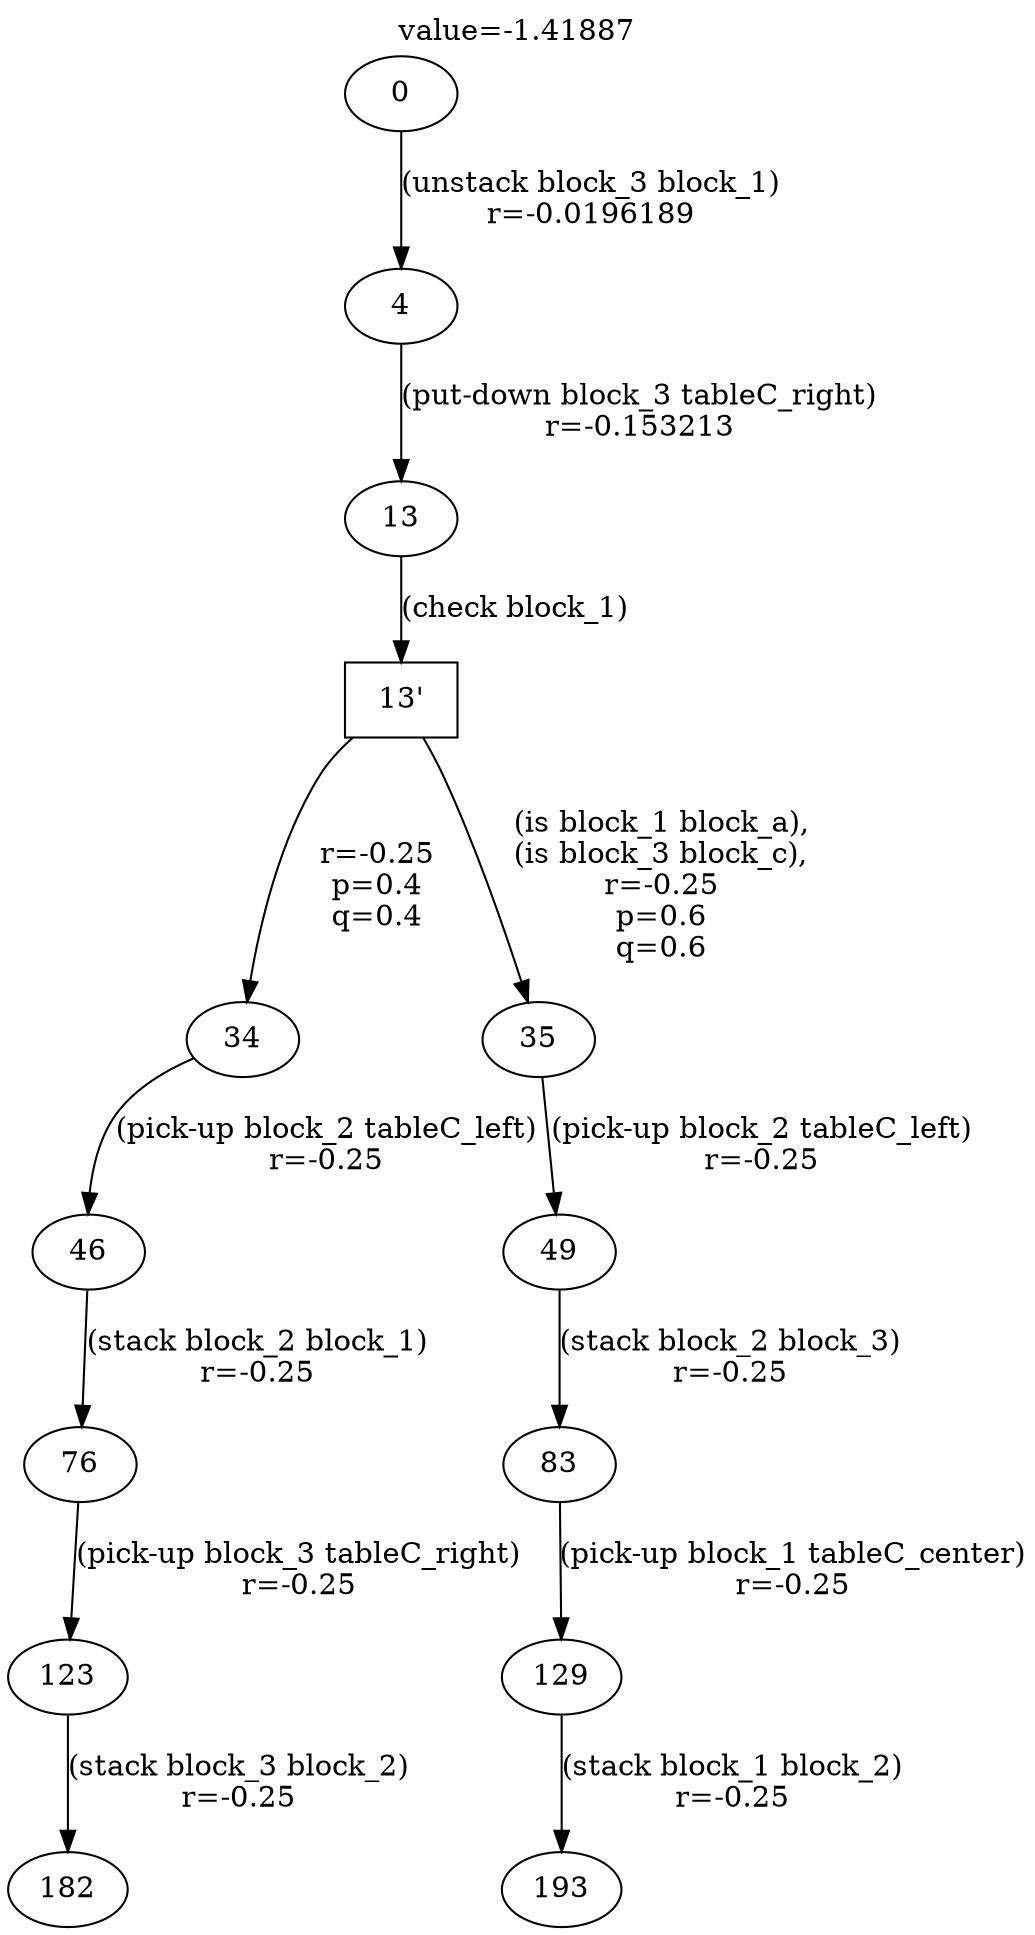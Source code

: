 digraph g{
label="value=-1.41887"
labelloc=top
0->4 [ label="(unstack block_3 block_1)
r=-0.0196189" ];
4->13 [ label="(put-down block_3 tableC_right)
r=-0.153213" ];
"13'" [ shape=box ] ;
13->"13'" [ label="(check block_1)" ];
"13'"->34 [ label="
r=-0.25
p=0.4
q=0.4" ];
34->46 [ label="(pick-up block_2 tableC_left)
r=-0.25" ];
46->76 [ label="(stack block_2 block_1)
r=-0.25" ];
76->123 [ label="(pick-up block_3 tableC_right)
r=-0.25" ];
123->182 [ label="(stack block_3 block_2)
r=-0.25" ];
"13'"->35 [ label="
(is block_1 block_a),
(is block_3 block_c),
r=-0.25
p=0.6
q=0.6" ];
35->49 [ label="(pick-up block_2 tableC_left)
r=-0.25" ];
49->83 [ label="(stack block_2 block_3)
r=-0.25" ];
83->129 [ label="(pick-up block_1 tableC_center)
r=-0.25" ];
129->193 [ label="(stack block_1 block_2)
r=-0.25" ];
}
